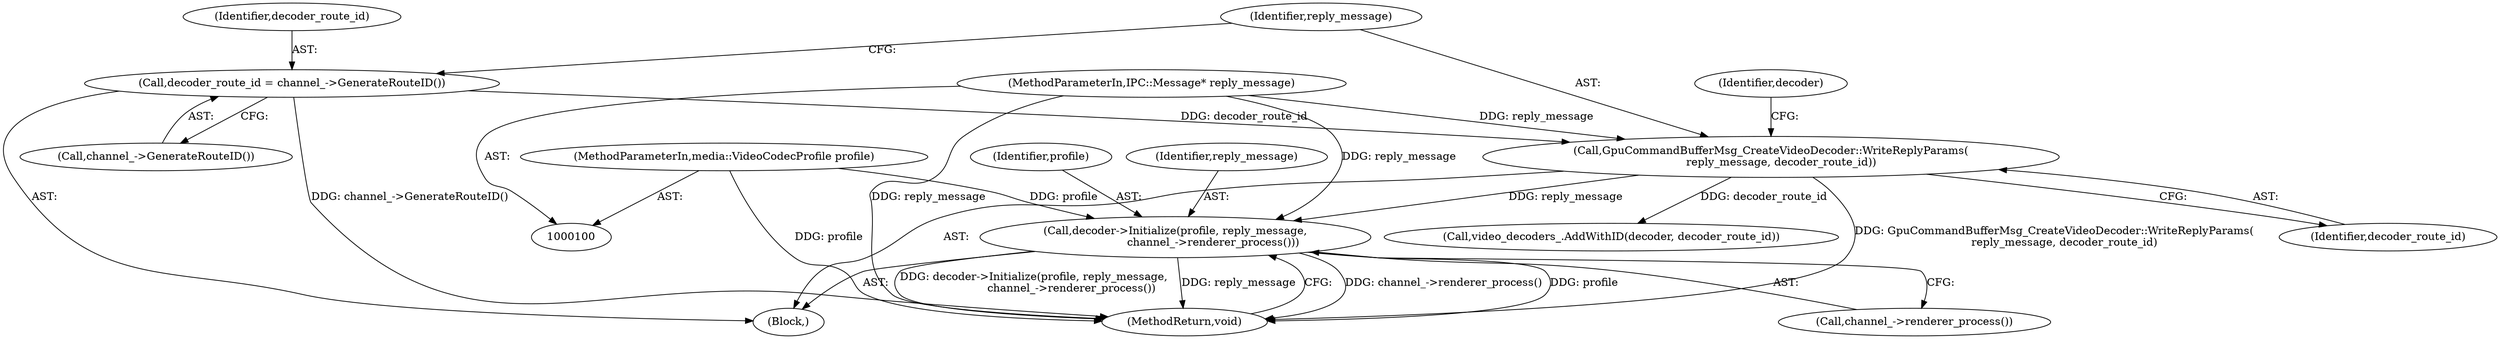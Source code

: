 digraph "1_Chrome_cd0bd79d6ebdb72183e6f0833673464cc10b3600_19@del" {
"1000122" [label="(Call,decoder->Initialize(profile, reply_message,\n                      channel_->renderer_process()))"];
"1000101" [label="(MethodParameterIn,media::VideoCodecProfile profile)"];
"1000108" [label="(Call,GpuCommandBufferMsg_CreateVideoDecoder::WriteReplyParams(\n      reply_message, decoder_route_id))"];
"1000102" [label="(MethodParameterIn,IPC::Message* reply_message)"];
"1000105" [label="(Call,decoder_route_id = channel_->GenerateRouteID())"];
"1000105" [label="(Call,decoder_route_id = channel_->GenerateRouteID())"];
"1000107" [label="(Call,channel_->GenerateRouteID())"];
"1000106" [label="(Identifier,decoder_route_id)"];
"1000123" [label="(Identifier,profile)"];
"1000101" [label="(MethodParameterIn,media::VideoCodecProfile profile)"];
"1000126" [label="(MethodReturn,void)"];
"1000102" [label="(MethodParameterIn,IPC::Message* reply_message)"];
"1000110" [label="(Identifier,decoder_route_id)"];
"1000109" [label="(Identifier,reply_message)"];
"1000113" [label="(Identifier,decoder)"];
"1000116" [label="(Call,video_decoders_.AddWithID(decoder, decoder_route_id))"];
"1000103" [label="(Block,)"];
"1000124" [label="(Identifier,reply_message)"];
"1000125" [label="(Call,channel_->renderer_process())"];
"1000122" [label="(Call,decoder->Initialize(profile, reply_message,\n                      channel_->renderer_process()))"];
"1000108" [label="(Call,GpuCommandBufferMsg_CreateVideoDecoder::WriteReplyParams(\n      reply_message, decoder_route_id))"];
"1000122" -> "1000103"  [label="AST: "];
"1000122" -> "1000125"  [label="CFG: "];
"1000123" -> "1000122"  [label="AST: "];
"1000124" -> "1000122"  [label="AST: "];
"1000125" -> "1000122"  [label="AST: "];
"1000126" -> "1000122"  [label="CFG: "];
"1000122" -> "1000126"  [label="DDG: channel_->renderer_process()"];
"1000122" -> "1000126"  [label="DDG: profile"];
"1000122" -> "1000126"  [label="DDG: decoder->Initialize(profile, reply_message,\n                      channel_->renderer_process())"];
"1000122" -> "1000126"  [label="DDG: reply_message"];
"1000101" -> "1000122"  [label="DDG: profile"];
"1000108" -> "1000122"  [label="DDG: reply_message"];
"1000102" -> "1000122"  [label="DDG: reply_message"];
"1000101" -> "1000100"  [label="AST: "];
"1000101" -> "1000126"  [label="DDG: profile"];
"1000108" -> "1000103"  [label="AST: "];
"1000108" -> "1000110"  [label="CFG: "];
"1000109" -> "1000108"  [label="AST: "];
"1000110" -> "1000108"  [label="AST: "];
"1000113" -> "1000108"  [label="CFG: "];
"1000108" -> "1000126"  [label="DDG: GpuCommandBufferMsg_CreateVideoDecoder::WriteReplyParams(\n      reply_message, decoder_route_id)"];
"1000102" -> "1000108"  [label="DDG: reply_message"];
"1000105" -> "1000108"  [label="DDG: decoder_route_id"];
"1000108" -> "1000116"  [label="DDG: decoder_route_id"];
"1000102" -> "1000100"  [label="AST: "];
"1000102" -> "1000126"  [label="DDG: reply_message"];
"1000105" -> "1000103"  [label="AST: "];
"1000105" -> "1000107"  [label="CFG: "];
"1000106" -> "1000105"  [label="AST: "];
"1000107" -> "1000105"  [label="AST: "];
"1000109" -> "1000105"  [label="CFG: "];
"1000105" -> "1000126"  [label="DDG: channel_->GenerateRouteID()"];
}
